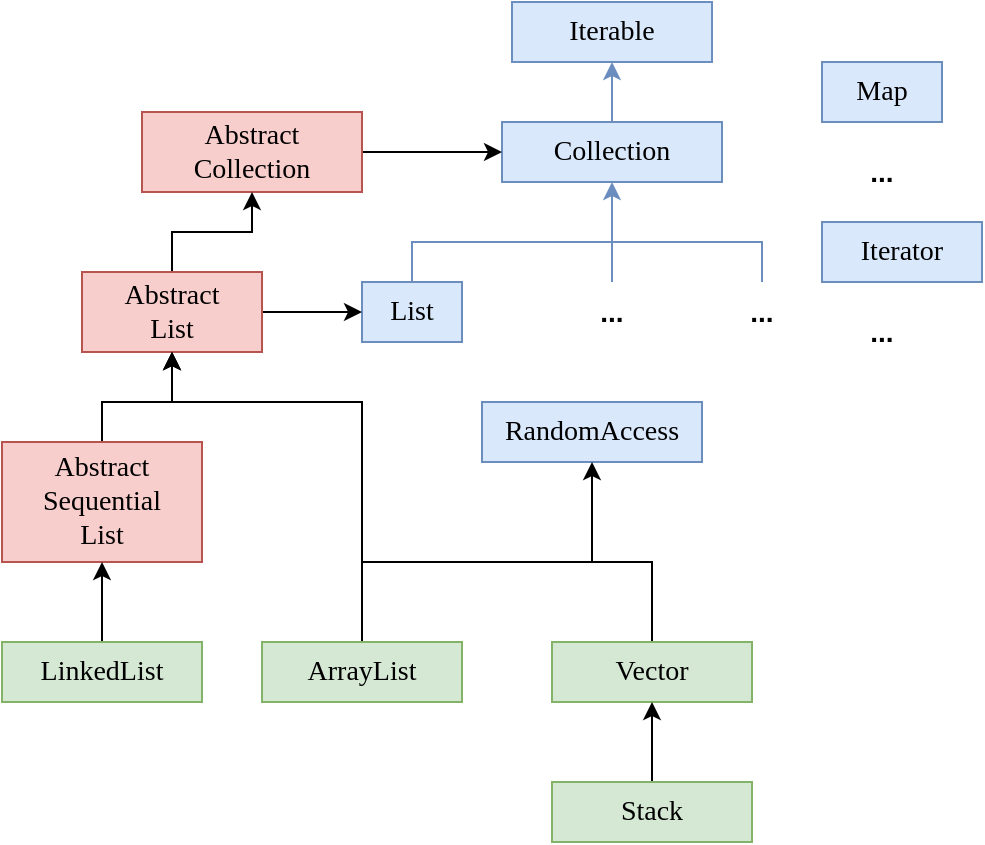 <mxfile version="17.2.4" type="device"><diagram id="C9Qja8CWIrhdj17Mq_KO" name="Page-1"><mxGraphModel dx="760" dy="646" grid="1" gridSize="10" guides="1" tooltips="1" connect="1" arrows="1" fold="1" page="1" pageScale="1" pageWidth="827" pageHeight="1169" math="0" shadow="0"><root><mxCell id="0"/><mxCell id="1" parent="0"/><mxCell id="YXSlhgcfUt0L1uk86qkF-1" value="Iterable" style="text;html=1;strokeColor=#6c8ebf;fillColor=#dae8fc;align=center;verticalAlign=middle;whiteSpace=wrap;rounded=0;fontSize=14;fontFamily=Lucida Console;" vertex="1" parent="1"><mxGeometry x="275" y="360" width="100" height="30" as="geometry"/></mxCell><mxCell id="YXSlhgcfUt0L1uk86qkF-2" value="Collection" style="text;html=1;strokeColor=#6c8ebf;fillColor=#dae8fc;align=center;verticalAlign=middle;whiteSpace=wrap;rounded=0;fontSize=14;fontFamily=Lucida Console;" vertex="1" parent="1"><mxGeometry x="270" y="420" width="110" height="30" as="geometry"/></mxCell><mxCell id="YXSlhgcfUt0L1uk86qkF-3" value="List" style="text;html=1;strokeColor=#6c8ebf;fillColor=#dae8fc;align=center;verticalAlign=middle;whiteSpace=wrap;rounded=0;fontSize=14;glass=0;shadow=0;fontFamily=Lucida Console;" vertex="1" parent="1"><mxGeometry x="200" y="500" width="50" height="30" as="geometry"/></mxCell><mxCell id="YXSlhgcfUt0L1uk86qkF-6" value="" style="endArrow=classic;html=1;rounded=0;entryX=0.5;entryY=1;entryDx=0;entryDy=0;exitX=0.5;exitY=0;exitDx=0;exitDy=0;fontSize=14;fillColor=#dae8fc;strokeColor=#6c8ebf;fontFamily=Lucida Console;" edge="1" parent="1" source="YXSlhgcfUt0L1uk86qkF-2" target="YXSlhgcfUt0L1uk86qkF-1"><mxGeometry width="50" height="50" relative="1" as="geometry"><mxPoint x="410" y="550" as="sourcePoint"/><mxPoint x="460" y="500" as="targetPoint"/></mxGeometry></mxCell><mxCell id="YXSlhgcfUt0L1uk86qkF-7" value="" style="endArrow=classic;html=1;rounded=0;exitX=0.5;exitY=0;exitDx=0;exitDy=0;entryX=0.5;entryY=1;entryDx=0;entryDy=0;fontSize=14;fillColor=#dae8fc;strokeColor=#6c8ebf;fontFamily=Lucida Console;" edge="1" parent="1" target="YXSlhgcfUt0L1uk86qkF-2"><mxGeometry width="50" height="50" relative="1" as="geometry"><mxPoint x="325" y="500" as="sourcePoint"/><mxPoint x="460" y="500" as="targetPoint"/></mxGeometry></mxCell><mxCell id="YXSlhgcfUt0L1uk86qkF-8" value="" style="endArrow=none;html=1;rounded=0;exitX=0.5;exitY=0;exitDx=0;exitDy=0;fontSize=14;fillColor=#dae8fc;strokeColor=#6c8ebf;fontFamily=Lucida Console;" edge="1" parent="1" source="YXSlhgcfUt0L1uk86qkF-3"><mxGeometry width="50" height="50" relative="1" as="geometry"><mxPoint x="410" y="550" as="sourcePoint"/><mxPoint x="350" y="480" as="targetPoint"/><Array as="points"><mxPoint x="225" y="480"/></Array></mxGeometry></mxCell><mxCell id="YXSlhgcfUt0L1uk86qkF-9" value="" style="endArrow=none;html=1;rounded=0;fontSize=14;fillColor=#dae8fc;strokeColor=#6c8ebf;fontFamily=Lucida Console;" edge="1" parent="1"><mxGeometry width="50" height="50" relative="1" as="geometry"><mxPoint x="350" y="480" as="sourcePoint"/><mxPoint x="400" y="500" as="targetPoint"/><Array as="points"><mxPoint x="400" y="480"/></Array></mxGeometry></mxCell><mxCell id="YXSlhgcfUt0L1uk86qkF-23" value="Map" style="text;html=1;strokeColor=#6c8ebf;fillColor=#dae8fc;align=center;verticalAlign=middle;whiteSpace=wrap;rounded=0;fontSize=14;fontFamily=Lucida Console;" vertex="1" parent="1"><mxGeometry x="430" y="390" width="60" height="30" as="geometry"/></mxCell><mxCell id="YXSlhgcfUt0L1uk86qkF-24" value="&lt;b&gt;&lt;font style=&quot;font-size: 14px&quot;&gt;...&lt;/font&gt;&lt;/b&gt;" style="text;html=1;strokeColor=none;fillColor=none;align=center;verticalAlign=middle;whiteSpace=wrap;rounded=0;" vertex="1" parent="1"><mxGeometry x="370" y="500" width="60" height="30" as="geometry"/></mxCell><mxCell id="YXSlhgcfUt0L1uk86qkF-25" value="Iterator" style="text;html=1;strokeColor=#6c8ebf;fillColor=#dae8fc;align=center;verticalAlign=middle;whiteSpace=wrap;rounded=0;fontSize=14;fontFamily=Lucida Console;" vertex="1" parent="1"><mxGeometry x="430" y="470" width="80" height="30" as="geometry"/></mxCell><mxCell id="YXSlhgcfUt0L1uk86qkF-26" value="&lt;b&gt;&lt;font style=&quot;font-size: 14px&quot;&gt;...&lt;/font&gt;&lt;/b&gt;" style="text;html=1;strokeColor=none;fillColor=none;align=center;verticalAlign=middle;whiteSpace=wrap;rounded=0;" vertex="1" parent="1"><mxGeometry x="430" y="510" width="60" height="30" as="geometry"/></mxCell><mxCell id="YXSlhgcfUt0L1uk86qkF-27" value="RandomAccess" style="text;html=1;strokeColor=#6c8ebf;fillColor=#dae8fc;align=center;verticalAlign=middle;whiteSpace=wrap;rounded=0;fontSize=14;fontFamily=Lucida Console;" vertex="1" parent="1"><mxGeometry x="260" y="560" width="110" height="30" as="geometry"/></mxCell><mxCell id="YXSlhgcfUt0L1uk86qkF-29" value="&lt;b&gt;&lt;font style=&quot;font-size: 14px&quot;&gt;...&lt;/font&gt;&lt;/b&gt;" style="text;html=1;strokeColor=none;fillColor=none;align=center;verticalAlign=middle;whiteSpace=wrap;rounded=0;" vertex="1" parent="1"><mxGeometry x="295" y="500" width="60" height="30" as="geometry"/></mxCell><mxCell id="YXSlhgcfUt0L1uk86qkF-30" value="&lt;b&gt;&lt;font style=&quot;font-size: 14px&quot;&gt;...&lt;/font&gt;&lt;/b&gt;" style="text;html=1;strokeColor=none;fillColor=none;align=center;verticalAlign=middle;whiteSpace=wrap;rounded=0;" vertex="1" parent="1"><mxGeometry x="430" y="430" width="60" height="30" as="geometry"/></mxCell><mxCell id="YXSlhgcfUt0L1uk86qkF-33" style="edgeStyle=orthogonalEdgeStyle;rounded=0;orthogonalLoop=1;jettySize=auto;html=1;entryX=0;entryY=0.5;entryDx=0;entryDy=0;" edge="1" parent="1" source="YXSlhgcfUt0L1uk86qkF-31" target="YXSlhgcfUt0L1uk86qkF-2"><mxGeometry relative="1" as="geometry"/></mxCell><mxCell id="YXSlhgcfUt0L1uk86qkF-31" value="Abstract&lt;br&gt;Collection" style="text;html=1;strokeColor=#b85450;fillColor=#f8cecc;align=center;verticalAlign=middle;whiteSpace=wrap;rounded=0;fontSize=14;fontFamily=Lucida Console;" vertex="1" parent="1"><mxGeometry x="90" y="415" width="110" height="40" as="geometry"/></mxCell><mxCell id="YXSlhgcfUt0L1uk86qkF-34" style="edgeStyle=orthogonalEdgeStyle;rounded=0;orthogonalLoop=1;jettySize=auto;html=1;entryX=0;entryY=0.5;entryDx=0;entryDy=0;" edge="1" parent="1" source="YXSlhgcfUt0L1uk86qkF-32" target="YXSlhgcfUt0L1uk86qkF-3"><mxGeometry relative="1" as="geometry"/></mxCell><mxCell id="YXSlhgcfUt0L1uk86qkF-35" style="edgeStyle=orthogonalEdgeStyle;rounded=0;orthogonalLoop=1;jettySize=auto;html=1;entryX=0.5;entryY=1;entryDx=0;entryDy=0;" edge="1" parent="1" source="YXSlhgcfUt0L1uk86qkF-32" target="YXSlhgcfUt0L1uk86qkF-31"><mxGeometry relative="1" as="geometry"/></mxCell><mxCell id="YXSlhgcfUt0L1uk86qkF-32" value="Abstract&lt;br&gt;List" style="text;html=1;strokeColor=#b85450;fillColor=#f8cecc;align=center;verticalAlign=middle;whiteSpace=wrap;rounded=0;fontSize=14;glass=0;shadow=0;fontFamily=Lucida Console;" vertex="1" parent="1"><mxGeometry x="60" y="495" width="90" height="40" as="geometry"/></mxCell><mxCell id="YXSlhgcfUt0L1uk86qkF-37" style="edgeStyle=orthogonalEdgeStyle;rounded=0;orthogonalLoop=1;jettySize=auto;html=1;entryX=0.5;entryY=1;entryDx=0;entryDy=0;" edge="1" parent="1" source="YXSlhgcfUt0L1uk86qkF-36" target="YXSlhgcfUt0L1uk86qkF-32"><mxGeometry relative="1" as="geometry"><Array as="points"><mxPoint x="70" y="560"/><mxPoint x="105" y="560"/></Array></mxGeometry></mxCell><mxCell id="YXSlhgcfUt0L1uk86qkF-36" value="Abstract&lt;br&gt;Sequential&lt;br&gt;List" style="text;html=1;strokeColor=#b85450;fillColor=#f8cecc;align=center;verticalAlign=middle;whiteSpace=wrap;rounded=0;fontSize=14;glass=0;shadow=0;fontFamily=Lucida Console;" vertex="1" parent="1"><mxGeometry x="20" y="580" width="100" height="60" as="geometry"/></mxCell><mxCell id="YXSlhgcfUt0L1uk86qkF-39" style="edgeStyle=orthogonalEdgeStyle;rounded=0;orthogonalLoop=1;jettySize=auto;html=1;entryX=0.5;entryY=1;entryDx=0;entryDy=0;" edge="1" parent="1" source="YXSlhgcfUt0L1uk86qkF-38" target="YXSlhgcfUt0L1uk86qkF-36"><mxGeometry relative="1" as="geometry"/></mxCell><mxCell id="YXSlhgcfUt0L1uk86qkF-38" value="LinkedList" style="text;html=1;strokeColor=#82b366;fillColor=#d5e8d4;align=center;verticalAlign=middle;whiteSpace=wrap;rounded=0;fontSize=14;glass=0;shadow=0;fontFamily=Lucida Console;" vertex="1" parent="1"><mxGeometry x="20" y="680" width="100" height="30" as="geometry"/></mxCell><mxCell id="YXSlhgcfUt0L1uk86qkF-41" style="edgeStyle=orthogonalEdgeStyle;rounded=0;orthogonalLoop=1;jettySize=auto;html=1;entryX=0.5;entryY=1;entryDx=0;entryDy=0;" edge="1" parent="1" source="YXSlhgcfUt0L1uk86qkF-40" target="YXSlhgcfUt0L1uk86qkF-32"><mxGeometry relative="1" as="geometry"><Array as="points"><mxPoint x="200" y="560"/><mxPoint x="105" y="560"/></Array></mxGeometry></mxCell><mxCell id="YXSlhgcfUt0L1uk86qkF-42" style="edgeStyle=orthogonalEdgeStyle;rounded=0;orthogonalLoop=1;jettySize=auto;html=1;entryX=0.5;entryY=1;entryDx=0;entryDy=0;" edge="1" parent="1" source="YXSlhgcfUt0L1uk86qkF-40" target="YXSlhgcfUt0L1uk86qkF-27"><mxGeometry relative="1" as="geometry"><Array as="points"><mxPoint x="200" y="640"/><mxPoint x="315" y="640"/></Array></mxGeometry></mxCell><mxCell id="YXSlhgcfUt0L1uk86qkF-40" value="ArrayList" style="text;html=1;strokeColor=#82b366;fillColor=#d5e8d4;align=center;verticalAlign=middle;whiteSpace=wrap;rounded=0;fontSize=14;glass=0;shadow=0;fontFamily=Lucida Console;" vertex="1" parent="1"><mxGeometry x="150" y="680" width="100" height="30" as="geometry"/></mxCell><mxCell id="YXSlhgcfUt0L1uk86qkF-47" style="edgeStyle=orthogonalEdgeStyle;rounded=0;orthogonalLoop=1;jettySize=auto;html=1;entryX=0.5;entryY=1;entryDx=0;entryDy=0;" edge="1" parent="1" source="YXSlhgcfUt0L1uk86qkF-43" target="YXSlhgcfUt0L1uk86qkF-32"><mxGeometry relative="1" as="geometry"><Array as="points"><mxPoint x="345" y="640"/><mxPoint x="200" y="640"/><mxPoint x="200" y="560"/><mxPoint x="105" y="560"/></Array></mxGeometry></mxCell><mxCell id="YXSlhgcfUt0L1uk86qkF-43" value="Vector" style="text;html=1;strokeColor=#82b366;fillColor=#d5e8d4;align=center;verticalAlign=middle;whiteSpace=wrap;rounded=0;fontSize=14;glass=0;shadow=0;fontFamily=Lucida Console;" vertex="1" parent="1"><mxGeometry x="295" y="680" width="100" height="30" as="geometry"/></mxCell><mxCell id="YXSlhgcfUt0L1uk86qkF-45" style="edgeStyle=orthogonalEdgeStyle;rounded=0;orthogonalLoop=1;jettySize=auto;html=1;entryX=0.5;entryY=1;entryDx=0;entryDy=0;" edge="1" parent="1" source="YXSlhgcfUt0L1uk86qkF-44" target="YXSlhgcfUt0L1uk86qkF-43"><mxGeometry relative="1" as="geometry"/></mxCell><mxCell id="YXSlhgcfUt0L1uk86qkF-44" value="Stack" style="text;html=1;strokeColor=#82b366;fillColor=#d5e8d4;align=center;verticalAlign=middle;whiteSpace=wrap;rounded=0;fontSize=14;glass=0;shadow=0;fontFamily=Lucida Console;" vertex="1" parent="1"><mxGeometry x="295" y="750" width="100" height="30" as="geometry"/></mxCell></root></mxGraphModel></diagram></mxfile>